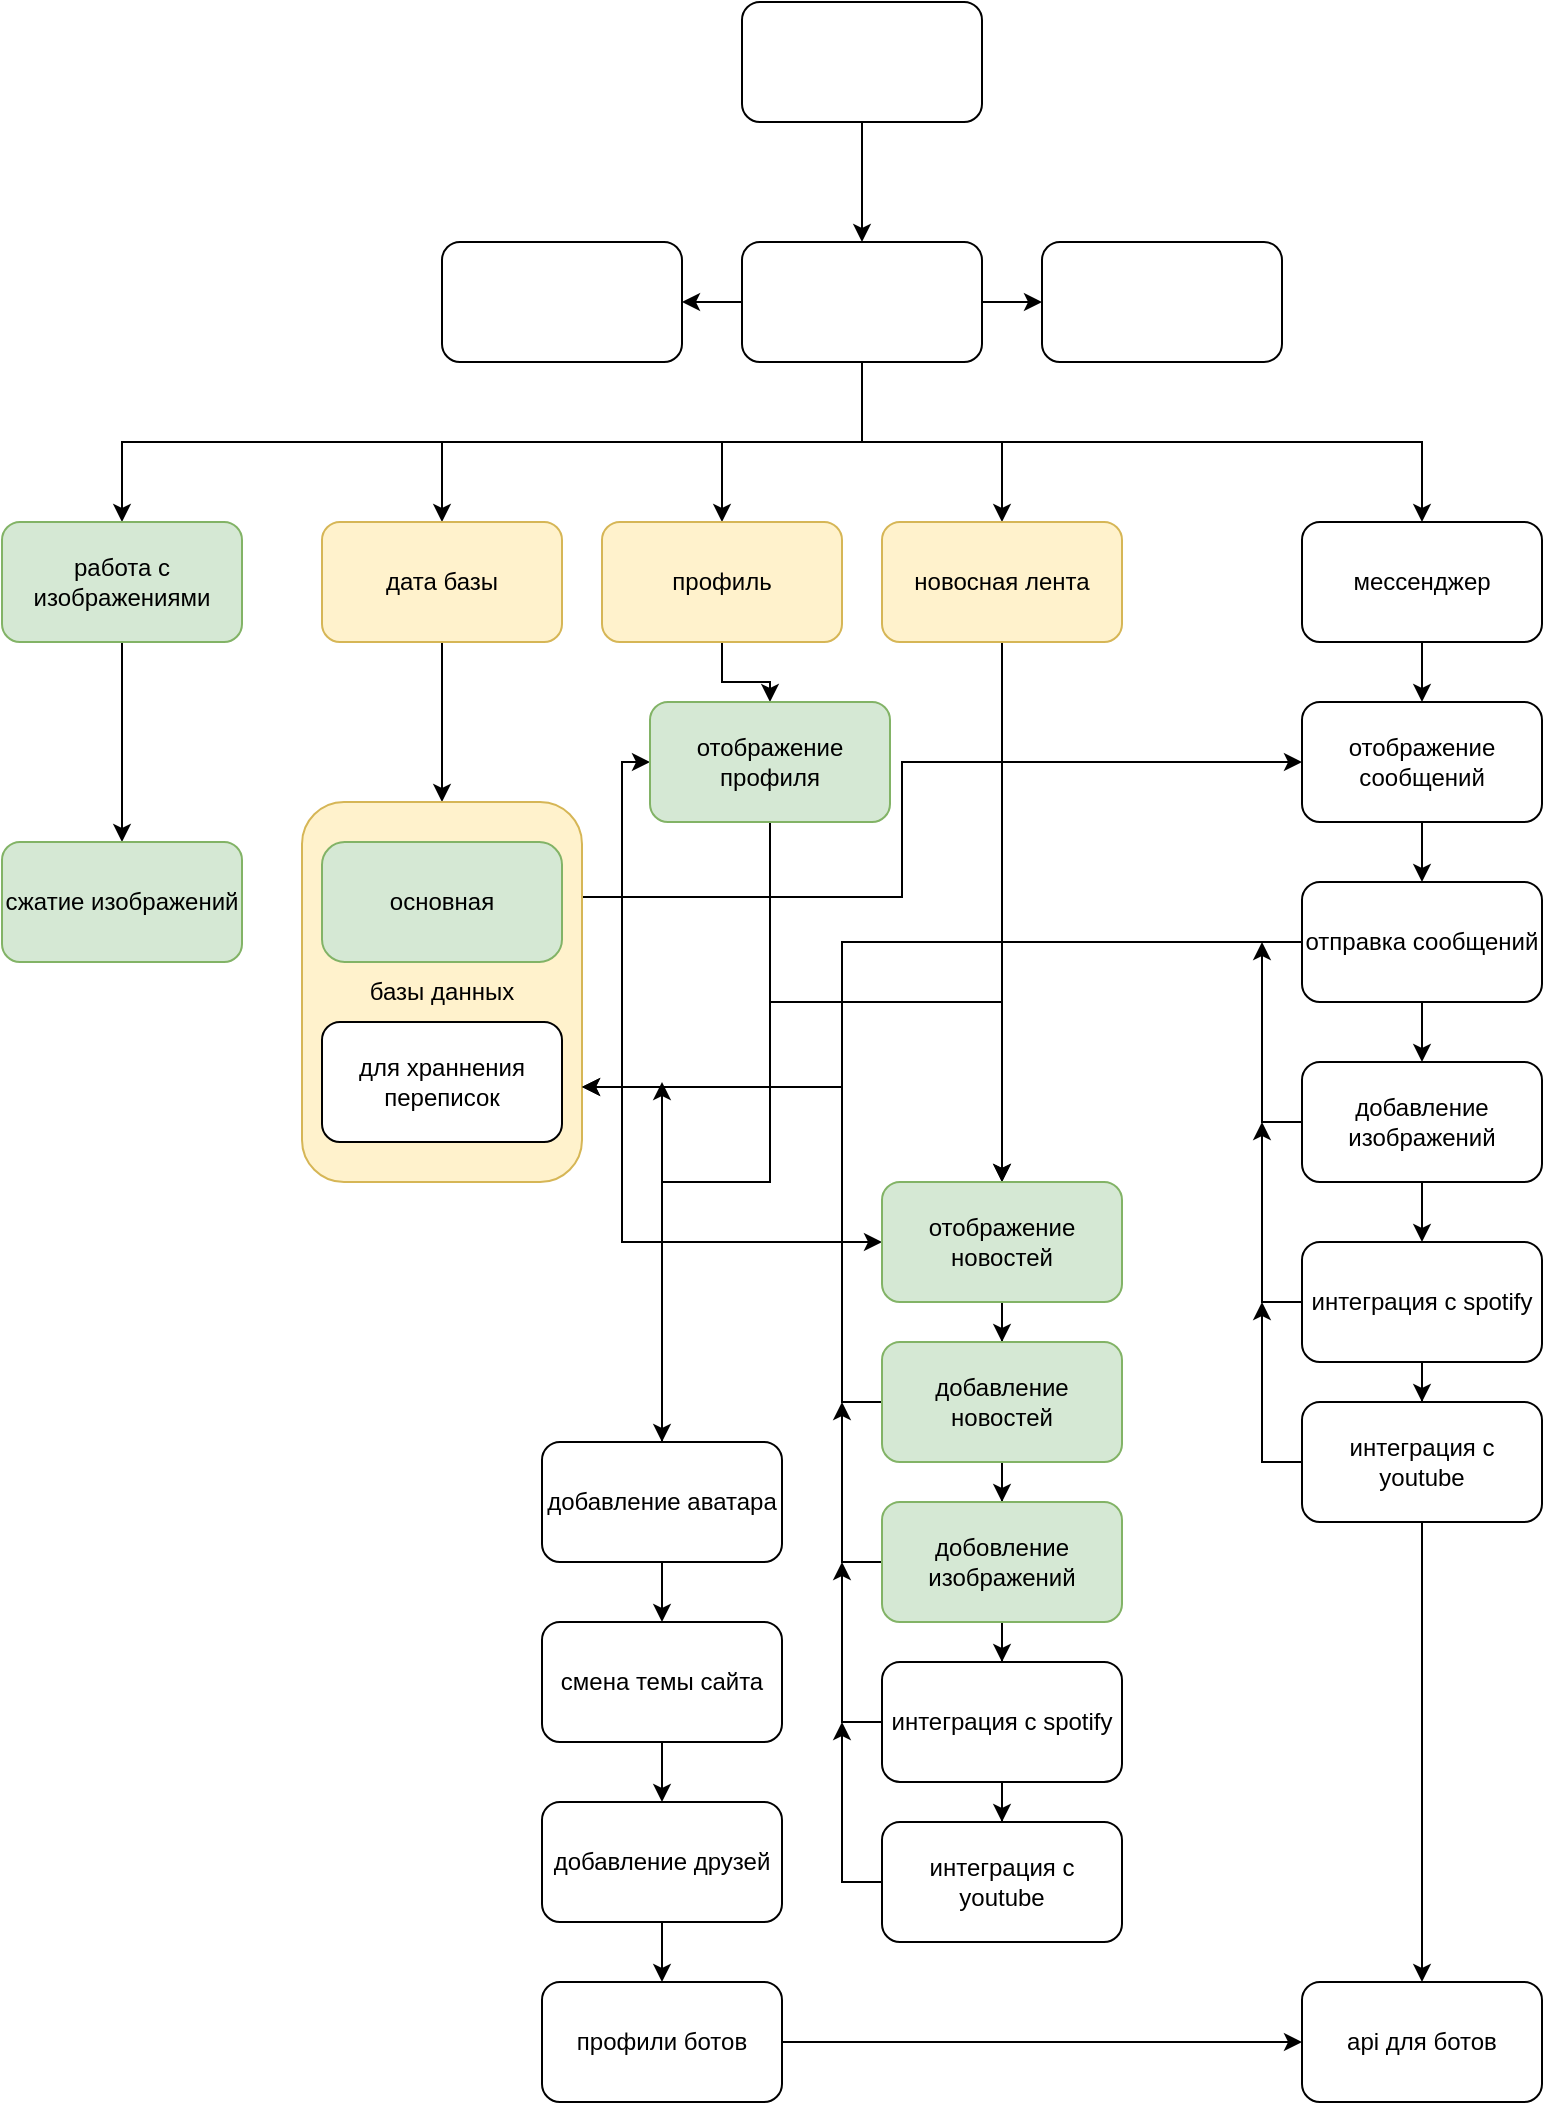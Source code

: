 <mxfile version="17.2.1" type="github">
  <diagram id="anYohrWTvxZmmpcertRa" name="Page-1">
    <mxGraphModel dx="2941" dy="1326" grid="1" gridSize="10" guides="1" tooltips="1" connect="1" arrows="1" fold="1" page="1" pageScale="1" pageWidth="827" pageHeight="1169" math="0" shadow="0">
      <root>
        <mxCell id="0" />
        <mxCell id="1" parent="0" />
        <mxCell id="tKwwfUB_ikjW06GqXjzd-3" value="" style="edgeStyle=orthogonalEdgeStyle;rounded=0;orthogonalLoop=1;jettySize=auto;html=1;" edge="1" parent="1" source="tKwwfUB_ikjW06GqXjzd-1" target="tKwwfUB_ikjW06GqXjzd-2">
          <mxGeometry relative="1" as="geometry" />
        </mxCell>
        <mxCell id="tKwwfUB_ikjW06GqXjzd-1" value="" style="rounded=1;whiteSpace=wrap;html=1;" vertex="1" parent="1">
          <mxGeometry x="340" y="40" width="120" height="60" as="geometry" />
        </mxCell>
        <mxCell id="tKwwfUB_ikjW06GqXjzd-5" value="" style="edgeStyle=orthogonalEdgeStyle;rounded=0;orthogonalLoop=1;jettySize=auto;html=1;" edge="1" parent="1" source="tKwwfUB_ikjW06GqXjzd-2" target="tKwwfUB_ikjW06GqXjzd-4">
          <mxGeometry relative="1" as="geometry" />
        </mxCell>
        <mxCell id="tKwwfUB_ikjW06GqXjzd-7" value="" style="edgeStyle=orthogonalEdgeStyle;rounded=0;orthogonalLoop=1;jettySize=auto;html=1;" edge="1" parent="1" source="tKwwfUB_ikjW06GqXjzd-2" target="tKwwfUB_ikjW06GqXjzd-6">
          <mxGeometry relative="1" as="geometry" />
        </mxCell>
        <mxCell id="tKwwfUB_ikjW06GqXjzd-9" value="" style="edgeStyle=orthogonalEdgeStyle;rounded=0;orthogonalLoop=1;jettySize=auto;html=1;" edge="1" parent="1" source="tKwwfUB_ikjW06GqXjzd-2" target="tKwwfUB_ikjW06GqXjzd-8">
          <mxGeometry relative="1" as="geometry" />
        </mxCell>
        <mxCell id="tKwwfUB_ikjW06GqXjzd-11" value="" style="edgeStyle=orthogonalEdgeStyle;rounded=0;orthogonalLoop=1;jettySize=auto;html=1;" edge="1" parent="1" source="tKwwfUB_ikjW06GqXjzd-2" target="tKwwfUB_ikjW06GqXjzd-10">
          <mxGeometry relative="1" as="geometry">
            <Array as="points">
              <mxPoint x="400" y="260" />
              <mxPoint x="330" y="260" />
            </Array>
          </mxGeometry>
        </mxCell>
        <mxCell id="tKwwfUB_ikjW06GqXjzd-13" style="edgeStyle=orthogonalEdgeStyle;rounded=0;orthogonalLoop=1;jettySize=auto;html=1;exitX=0.5;exitY=1;exitDx=0;exitDy=0;entryX=0.5;entryY=0;entryDx=0;entryDy=0;" edge="1" parent="1" source="tKwwfUB_ikjW06GqXjzd-2" target="tKwwfUB_ikjW06GqXjzd-12">
          <mxGeometry relative="1" as="geometry" />
        </mxCell>
        <mxCell id="tKwwfUB_ikjW06GqXjzd-17" style="edgeStyle=orthogonalEdgeStyle;rounded=0;orthogonalLoop=1;jettySize=auto;html=1;entryX=0.5;entryY=0;entryDx=0;entryDy=0;" edge="1" parent="1" source="tKwwfUB_ikjW06GqXjzd-2" target="tKwwfUB_ikjW06GqXjzd-14">
          <mxGeometry relative="1" as="geometry">
            <Array as="points">
              <mxPoint x="400" y="260" />
              <mxPoint x="190" y="260" />
            </Array>
          </mxGeometry>
        </mxCell>
        <mxCell id="tKwwfUB_ikjW06GqXjzd-88" style="edgeStyle=orthogonalEdgeStyle;rounded=0;orthogonalLoop=1;jettySize=auto;html=1;exitX=0.5;exitY=1;exitDx=0;exitDy=0;entryX=0.5;entryY=0;entryDx=0;entryDy=0;" edge="1" parent="1" source="tKwwfUB_ikjW06GqXjzd-2" target="tKwwfUB_ikjW06GqXjzd-87">
          <mxGeometry relative="1" as="geometry" />
        </mxCell>
        <mxCell id="tKwwfUB_ikjW06GqXjzd-2" value="" style="whiteSpace=wrap;html=1;rounded=1;" vertex="1" parent="1">
          <mxGeometry x="340" y="160" width="120" height="60" as="geometry" />
        </mxCell>
        <mxCell id="tKwwfUB_ikjW06GqXjzd-4" value="" style="whiteSpace=wrap;html=1;rounded=1;" vertex="1" parent="1">
          <mxGeometry x="190" y="160" width="120" height="60" as="geometry" />
        </mxCell>
        <mxCell id="tKwwfUB_ikjW06GqXjzd-6" value="" style="whiteSpace=wrap;html=1;rounded=1;" vertex="1" parent="1">
          <mxGeometry x="490" y="160" width="120" height="60" as="geometry" />
        </mxCell>
        <mxCell id="tKwwfUB_ikjW06GqXjzd-31" style="edgeStyle=orthogonalEdgeStyle;rounded=0;orthogonalLoop=1;jettySize=auto;html=1;entryX=0.5;entryY=0;entryDx=0;entryDy=0;" edge="1" parent="1" source="tKwwfUB_ikjW06GqXjzd-8" target="tKwwfUB_ikjW06GqXjzd-25">
          <mxGeometry relative="1" as="geometry">
            <Array as="points">
              <mxPoint x="470" y="470" />
              <mxPoint x="470" y="470" />
            </Array>
          </mxGeometry>
        </mxCell>
        <mxCell id="tKwwfUB_ikjW06GqXjzd-8" value="новосная лента" style="whiteSpace=wrap;html=1;rounded=1;fillColor=#fff2cc;strokeColor=#d6b656;" vertex="1" parent="1">
          <mxGeometry x="410" y="300" width="120" height="60" as="geometry" />
        </mxCell>
        <mxCell id="tKwwfUB_ikjW06GqXjzd-23" value="" style="edgeStyle=orthogonalEdgeStyle;rounded=0;orthogonalLoop=1;jettySize=auto;html=1;" edge="1" parent="1" source="tKwwfUB_ikjW06GqXjzd-10" target="tKwwfUB_ikjW06GqXjzd-22">
          <mxGeometry relative="1" as="geometry" />
        </mxCell>
        <mxCell id="tKwwfUB_ikjW06GqXjzd-10" value="профиль" style="whiteSpace=wrap;html=1;rounded=1;fillColor=#fff2cc;strokeColor=#d6b656;" vertex="1" parent="1">
          <mxGeometry x="270" y="300" width="120" height="60" as="geometry" />
        </mxCell>
        <mxCell id="tKwwfUB_ikjW06GqXjzd-44" value="" style="edgeStyle=orthogonalEdgeStyle;rounded=0;orthogonalLoop=1;jettySize=auto;html=1;" edge="1" parent="1" source="tKwwfUB_ikjW06GqXjzd-12" target="tKwwfUB_ikjW06GqXjzd-43">
          <mxGeometry relative="1" as="geometry" />
        </mxCell>
        <mxCell id="tKwwfUB_ikjW06GqXjzd-12" value="мессенджер" style="whiteSpace=wrap;html=1;rounded=1;" vertex="1" parent="1">
          <mxGeometry x="620" y="300" width="120" height="60" as="geometry" />
        </mxCell>
        <mxCell id="tKwwfUB_ikjW06GqXjzd-19" value="" style="edgeStyle=orthogonalEdgeStyle;rounded=0;orthogonalLoop=1;jettySize=auto;html=1;" edge="1" parent="1" source="tKwwfUB_ikjW06GqXjzd-14" target="tKwwfUB_ikjW06GqXjzd-18">
          <mxGeometry relative="1" as="geometry" />
        </mxCell>
        <mxCell id="tKwwfUB_ikjW06GqXjzd-14" value="дата базы" style="whiteSpace=wrap;html=1;rounded=1;fillColor=#fff2cc;strokeColor=#d6b656;" vertex="1" parent="1">
          <mxGeometry x="130" y="300" width="120" height="60" as="geometry" />
        </mxCell>
        <mxCell id="tKwwfUB_ikjW06GqXjzd-59" style="edgeStyle=orthogonalEdgeStyle;rounded=0;orthogonalLoop=1;jettySize=auto;html=1;exitX=1;exitY=0.25;exitDx=0;exitDy=0;entryX=0;entryY=0.5;entryDx=0;entryDy=0;" edge="1" parent="1" source="tKwwfUB_ikjW06GqXjzd-18" target="tKwwfUB_ikjW06GqXjzd-22">
          <mxGeometry relative="1" as="geometry" />
        </mxCell>
        <mxCell id="tKwwfUB_ikjW06GqXjzd-60" style="edgeStyle=orthogonalEdgeStyle;rounded=0;orthogonalLoop=1;jettySize=auto;html=1;exitX=1;exitY=0.25;exitDx=0;exitDy=0;entryX=0;entryY=0.5;entryDx=0;entryDy=0;" edge="1" parent="1" source="tKwwfUB_ikjW06GqXjzd-18" target="tKwwfUB_ikjW06GqXjzd-43">
          <mxGeometry relative="1" as="geometry">
            <Array as="points">
              <mxPoint x="420" y="488" />
              <mxPoint x="420" y="420" />
            </Array>
          </mxGeometry>
        </mxCell>
        <mxCell id="tKwwfUB_ikjW06GqXjzd-61" style="edgeStyle=orthogonalEdgeStyle;rounded=0;orthogonalLoop=1;jettySize=auto;html=1;exitX=1;exitY=0.25;exitDx=0;exitDy=0;entryX=0;entryY=0.5;entryDx=0;entryDy=0;" edge="1" parent="1" source="tKwwfUB_ikjW06GqXjzd-18" target="tKwwfUB_ikjW06GqXjzd-25">
          <mxGeometry relative="1" as="geometry">
            <Array as="points">
              <mxPoint x="280" y="488" />
              <mxPoint x="280" y="660" />
            </Array>
          </mxGeometry>
        </mxCell>
        <mxCell id="tKwwfUB_ikjW06GqXjzd-18" value="базы данных" style="whiteSpace=wrap;html=1;rounded=1;fillColor=#fff2cc;strokeColor=#d6b656;" vertex="1" parent="1">
          <mxGeometry x="120" y="440" width="140" height="190" as="geometry" />
        </mxCell>
        <mxCell id="tKwwfUB_ikjW06GqXjzd-20" value="основная" style="rounded=1;whiteSpace=wrap;html=1;fillColor=#d5e8d4;strokeColor=#82b366;arcSize=19;" vertex="1" parent="1">
          <mxGeometry x="130" y="460" width="120" height="60" as="geometry" />
        </mxCell>
        <mxCell id="tKwwfUB_ikjW06GqXjzd-21" value="для храннения переписок" style="rounded=1;whiteSpace=wrap;html=1;" vertex="1" parent="1">
          <mxGeometry x="130" y="550" width="120" height="60" as="geometry" />
        </mxCell>
        <mxCell id="tKwwfUB_ikjW06GqXjzd-26" value="" style="edgeStyle=orthogonalEdgeStyle;rounded=0;orthogonalLoop=1;jettySize=auto;html=1;" edge="1" parent="1" source="tKwwfUB_ikjW06GqXjzd-22" target="tKwwfUB_ikjW06GqXjzd-25">
          <mxGeometry relative="1" as="geometry" />
        </mxCell>
        <mxCell id="tKwwfUB_ikjW06GqXjzd-36" style="edgeStyle=orthogonalEdgeStyle;rounded=0;orthogonalLoop=1;jettySize=auto;html=1;entryX=0.5;entryY=0;entryDx=0;entryDy=0;" edge="1" parent="1" source="tKwwfUB_ikjW06GqXjzd-22" target="tKwwfUB_ikjW06GqXjzd-37">
          <mxGeometry relative="1" as="geometry">
            <mxPoint x="354" y="680" as="targetPoint" />
            <Array as="points">
              <mxPoint x="354" y="630" />
              <mxPoint x="300" y="630" />
            </Array>
          </mxGeometry>
        </mxCell>
        <mxCell id="tKwwfUB_ikjW06GqXjzd-22" value="отображение профиля" style="rounded=1;whiteSpace=wrap;html=1;fillColor=#d5e8d4;strokeColor=#82b366;" vertex="1" parent="1">
          <mxGeometry x="294" y="390" width="120" height="60" as="geometry" />
        </mxCell>
        <mxCell id="tKwwfUB_ikjW06GqXjzd-30" value="" style="edgeStyle=orthogonalEdgeStyle;rounded=0;orthogonalLoop=1;jettySize=auto;html=1;" edge="1" parent="1" source="tKwwfUB_ikjW06GqXjzd-25" target="tKwwfUB_ikjW06GqXjzd-29">
          <mxGeometry relative="1" as="geometry" />
        </mxCell>
        <mxCell id="tKwwfUB_ikjW06GqXjzd-25" value="отображение новостей" style="whiteSpace=wrap;html=1;rounded=1;fillColor=#d5e8d4;strokeColor=#82b366;" vertex="1" parent="1">
          <mxGeometry x="410" y="630" width="120" height="60" as="geometry" />
        </mxCell>
        <mxCell id="tKwwfUB_ikjW06GqXjzd-35" value="" style="edgeStyle=orthogonalEdgeStyle;rounded=0;orthogonalLoop=1;jettySize=auto;html=1;" edge="1" parent="1" source="tKwwfUB_ikjW06GqXjzd-29" target="tKwwfUB_ikjW06GqXjzd-34">
          <mxGeometry relative="1" as="geometry" />
        </mxCell>
        <mxCell id="tKwwfUB_ikjW06GqXjzd-62" style="edgeStyle=orthogonalEdgeStyle;rounded=0;orthogonalLoop=1;jettySize=auto;html=1;exitX=0;exitY=0.5;exitDx=0;exitDy=0;entryX=1;entryY=0.75;entryDx=0;entryDy=0;" edge="1" parent="1" source="tKwwfUB_ikjW06GqXjzd-29" target="tKwwfUB_ikjW06GqXjzd-18">
          <mxGeometry relative="1" as="geometry">
            <Array as="points">
              <mxPoint x="390" y="740" />
              <mxPoint x="390" y="583" />
            </Array>
          </mxGeometry>
        </mxCell>
        <mxCell id="tKwwfUB_ikjW06GqXjzd-29" value="добавление новостей" style="whiteSpace=wrap;html=1;rounded=1;fillColor=#d5e8d4;strokeColor=#82b366;" vertex="1" parent="1">
          <mxGeometry x="410" y="710" width="120" height="60" as="geometry" />
        </mxCell>
        <mxCell id="tKwwfUB_ikjW06GqXjzd-40" value="" style="edgeStyle=orthogonalEdgeStyle;rounded=0;orthogonalLoop=1;jettySize=auto;html=1;" edge="1" parent="1" source="tKwwfUB_ikjW06GqXjzd-34" target="tKwwfUB_ikjW06GqXjzd-39">
          <mxGeometry relative="1" as="geometry" />
        </mxCell>
        <mxCell id="tKwwfUB_ikjW06GqXjzd-63" style="edgeStyle=orthogonalEdgeStyle;rounded=0;orthogonalLoop=1;jettySize=auto;html=1;exitX=0;exitY=0.5;exitDx=0;exitDy=0;" edge="1" parent="1" source="tKwwfUB_ikjW06GqXjzd-34">
          <mxGeometry relative="1" as="geometry">
            <mxPoint x="390" y="740" as="targetPoint" />
          </mxGeometry>
        </mxCell>
        <mxCell id="tKwwfUB_ikjW06GqXjzd-34" value="добовление изображений" style="whiteSpace=wrap;html=1;rounded=1;fillColor=#d5e8d4;strokeColor=#82b366;" vertex="1" parent="1">
          <mxGeometry x="410" y="790" width="120" height="60" as="geometry" />
        </mxCell>
        <mxCell id="tKwwfUB_ikjW06GqXjzd-66" style="edgeStyle=orthogonalEdgeStyle;rounded=0;orthogonalLoop=1;jettySize=auto;html=1;" edge="1" parent="1" source="tKwwfUB_ikjW06GqXjzd-37">
          <mxGeometry relative="1" as="geometry">
            <mxPoint x="300" y="580" as="targetPoint" />
          </mxGeometry>
        </mxCell>
        <mxCell id="tKwwfUB_ikjW06GqXjzd-78" value="" style="edgeStyle=orthogonalEdgeStyle;rounded=0;orthogonalLoop=1;jettySize=auto;html=1;" edge="1" parent="1" source="tKwwfUB_ikjW06GqXjzd-37" target="tKwwfUB_ikjW06GqXjzd-77">
          <mxGeometry relative="1" as="geometry" />
        </mxCell>
        <mxCell id="tKwwfUB_ikjW06GqXjzd-37" value="добавление аватара" style="rounded=1;whiteSpace=wrap;html=1;" vertex="1" parent="1">
          <mxGeometry x="240" y="760" width="120" height="60" as="geometry" />
        </mxCell>
        <mxCell id="tKwwfUB_ikjW06GqXjzd-42" value="" style="edgeStyle=orthogonalEdgeStyle;rounded=0;orthogonalLoop=1;jettySize=auto;html=1;" edge="1" parent="1" source="tKwwfUB_ikjW06GqXjzd-39" target="tKwwfUB_ikjW06GqXjzd-41">
          <mxGeometry relative="1" as="geometry" />
        </mxCell>
        <mxCell id="tKwwfUB_ikjW06GqXjzd-64" style="edgeStyle=orthogonalEdgeStyle;rounded=0;orthogonalLoop=1;jettySize=auto;html=1;exitX=0;exitY=0.5;exitDx=0;exitDy=0;" edge="1" parent="1" source="tKwwfUB_ikjW06GqXjzd-39">
          <mxGeometry relative="1" as="geometry">
            <mxPoint x="390" y="820" as="targetPoint" />
          </mxGeometry>
        </mxCell>
        <mxCell id="tKwwfUB_ikjW06GqXjzd-39" value="интеграция с spotify" style="whiteSpace=wrap;html=1;rounded=1;" vertex="1" parent="1">
          <mxGeometry x="410" y="870" width="120" height="60" as="geometry" />
        </mxCell>
        <mxCell id="tKwwfUB_ikjW06GqXjzd-65" style="edgeStyle=orthogonalEdgeStyle;rounded=0;orthogonalLoop=1;jettySize=auto;html=1;exitX=0;exitY=0.5;exitDx=0;exitDy=0;" edge="1" parent="1" source="tKwwfUB_ikjW06GqXjzd-41">
          <mxGeometry relative="1" as="geometry">
            <mxPoint x="390" y="900" as="targetPoint" />
          </mxGeometry>
        </mxCell>
        <mxCell id="tKwwfUB_ikjW06GqXjzd-41" value="интеграция с youtube" style="whiteSpace=wrap;html=1;rounded=1;" vertex="1" parent="1">
          <mxGeometry x="410" y="950" width="120" height="60" as="geometry" />
        </mxCell>
        <mxCell id="tKwwfUB_ikjW06GqXjzd-46" value="" style="edgeStyle=orthogonalEdgeStyle;rounded=0;orthogonalLoop=1;jettySize=auto;html=1;" edge="1" parent="1" source="tKwwfUB_ikjW06GqXjzd-43" target="tKwwfUB_ikjW06GqXjzd-45">
          <mxGeometry relative="1" as="geometry" />
        </mxCell>
        <mxCell id="tKwwfUB_ikjW06GqXjzd-43" value="отображение сообщений" style="whiteSpace=wrap;html=1;rounded=1;" vertex="1" parent="1">
          <mxGeometry x="620" y="390" width="120" height="60" as="geometry" />
        </mxCell>
        <mxCell id="tKwwfUB_ikjW06GqXjzd-48" value="" style="edgeStyle=orthogonalEdgeStyle;rounded=0;orthogonalLoop=1;jettySize=auto;html=1;" edge="1" parent="1" source="tKwwfUB_ikjW06GqXjzd-45" target="tKwwfUB_ikjW06GqXjzd-47">
          <mxGeometry relative="1" as="geometry" />
        </mxCell>
        <mxCell id="tKwwfUB_ikjW06GqXjzd-67" style="edgeStyle=orthogonalEdgeStyle;rounded=0;orthogonalLoop=1;jettySize=auto;html=1;exitX=0;exitY=0.5;exitDx=0;exitDy=0;entryX=1;entryY=0.75;entryDx=0;entryDy=0;" edge="1" parent="1" source="tKwwfUB_ikjW06GqXjzd-45" target="tKwwfUB_ikjW06GqXjzd-18">
          <mxGeometry relative="1" as="geometry">
            <mxPoint x="390" y="580" as="targetPoint" />
            <Array as="points">
              <mxPoint x="390" y="510" />
              <mxPoint x="390" y="583" />
            </Array>
          </mxGeometry>
        </mxCell>
        <mxCell id="tKwwfUB_ikjW06GqXjzd-45" value="отправка сообщений" style="whiteSpace=wrap;html=1;rounded=1;" vertex="1" parent="1">
          <mxGeometry x="620" y="480" width="120" height="60" as="geometry" />
        </mxCell>
        <mxCell id="tKwwfUB_ikjW06GqXjzd-68" style="edgeStyle=orthogonalEdgeStyle;rounded=0;orthogonalLoop=1;jettySize=auto;html=1;exitX=0;exitY=0.5;exitDx=0;exitDy=0;" edge="1" parent="1" source="tKwwfUB_ikjW06GqXjzd-47">
          <mxGeometry relative="1" as="geometry">
            <mxPoint x="600" y="510" as="targetPoint" />
          </mxGeometry>
        </mxCell>
        <mxCell id="tKwwfUB_ikjW06GqXjzd-76" style="edgeStyle=orthogonalEdgeStyle;rounded=0;orthogonalLoop=1;jettySize=auto;html=1;exitX=0.5;exitY=1;exitDx=0;exitDy=0;entryX=0.5;entryY=0;entryDx=0;entryDy=0;" edge="1" parent="1" source="tKwwfUB_ikjW06GqXjzd-47" target="tKwwfUB_ikjW06GqXjzd-71">
          <mxGeometry relative="1" as="geometry" />
        </mxCell>
        <mxCell id="tKwwfUB_ikjW06GqXjzd-47" value="добавление изображений" style="whiteSpace=wrap;html=1;rounded=1;" vertex="1" parent="1">
          <mxGeometry x="620" y="570" width="120" height="60" as="geometry" />
        </mxCell>
        <mxCell id="tKwwfUB_ikjW06GqXjzd-69" style="edgeStyle=orthogonalEdgeStyle;rounded=0;orthogonalLoop=1;jettySize=auto;html=1;exitX=0;exitY=0.5;exitDx=0;exitDy=0;" edge="1" parent="1" source="tKwwfUB_ikjW06GqXjzd-71">
          <mxGeometry relative="1" as="geometry">
            <mxPoint x="600" y="600" as="targetPoint" />
            <mxPoint x="620.0" y="690" as="sourcePoint" />
            <Array as="points">
              <mxPoint x="600" y="690" />
            </Array>
          </mxGeometry>
        </mxCell>
        <mxCell id="tKwwfUB_ikjW06GqXjzd-70" value="" style="edgeStyle=orthogonalEdgeStyle;rounded=0;orthogonalLoop=1;jettySize=auto;html=1;" edge="1" parent="1" source="tKwwfUB_ikjW06GqXjzd-71" target="tKwwfUB_ikjW06GqXjzd-73">
          <mxGeometry relative="1" as="geometry" />
        </mxCell>
        <mxCell id="tKwwfUB_ikjW06GqXjzd-71" value="интеграция с spotify" style="whiteSpace=wrap;html=1;rounded=1;" vertex="1" parent="1">
          <mxGeometry x="620" y="660" width="120" height="60" as="geometry" />
        </mxCell>
        <mxCell id="tKwwfUB_ikjW06GqXjzd-72" style="edgeStyle=orthogonalEdgeStyle;rounded=0;orthogonalLoop=1;jettySize=auto;html=1;exitX=0;exitY=0.5;exitDx=0;exitDy=0;" edge="1" parent="1" source="tKwwfUB_ikjW06GqXjzd-73">
          <mxGeometry relative="1" as="geometry">
            <mxPoint x="600" y="690" as="targetPoint" />
          </mxGeometry>
        </mxCell>
        <mxCell id="tKwwfUB_ikjW06GqXjzd-86" style="edgeStyle=orthogonalEdgeStyle;rounded=0;orthogonalLoop=1;jettySize=auto;html=1;entryX=0.5;entryY=0;entryDx=0;entryDy=0;" edge="1" parent="1" source="tKwwfUB_ikjW06GqXjzd-73" target="tKwwfUB_ikjW06GqXjzd-85">
          <mxGeometry relative="1" as="geometry" />
        </mxCell>
        <mxCell id="tKwwfUB_ikjW06GqXjzd-73" value="интеграция с youtube" style="whiteSpace=wrap;html=1;rounded=1;" vertex="1" parent="1">
          <mxGeometry x="620" y="740" width="120" height="60" as="geometry" />
        </mxCell>
        <mxCell id="tKwwfUB_ikjW06GqXjzd-80" value="" style="edgeStyle=orthogonalEdgeStyle;rounded=0;orthogonalLoop=1;jettySize=auto;html=1;" edge="1" parent="1" source="tKwwfUB_ikjW06GqXjzd-77" target="tKwwfUB_ikjW06GqXjzd-79">
          <mxGeometry relative="1" as="geometry" />
        </mxCell>
        <mxCell id="tKwwfUB_ikjW06GqXjzd-77" value="смена темы сайта" style="whiteSpace=wrap;html=1;rounded=1;" vertex="1" parent="1">
          <mxGeometry x="240" y="850" width="120" height="60" as="geometry" />
        </mxCell>
        <mxCell id="tKwwfUB_ikjW06GqXjzd-83" value="" style="edgeStyle=orthogonalEdgeStyle;rounded=0;orthogonalLoop=1;jettySize=auto;html=1;" edge="1" parent="1" source="tKwwfUB_ikjW06GqXjzd-79" target="tKwwfUB_ikjW06GqXjzd-82">
          <mxGeometry relative="1" as="geometry" />
        </mxCell>
        <mxCell id="tKwwfUB_ikjW06GqXjzd-79" value="добавление друзей" style="whiteSpace=wrap;html=1;rounded=1;" vertex="1" parent="1">
          <mxGeometry x="240" y="940" width="120" height="60" as="geometry" />
        </mxCell>
        <mxCell id="tKwwfUB_ikjW06GqXjzd-84" style="edgeStyle=orthogonalEdgeStyle;rounded=0;orthogonalLoop=1;jettySize=auto;html=1;" edge="1" parent="1" source="tKwwfUB_ikjW06GqXjzd-82" target="tKwwfUB_ikjW06GqXjzd-85">
          <mxGeometry relative="1" as="geometry">
            <mxPoint x="650" y="1060" as="targetPoint" />
          </mxGeometry>
        </mxCell>
        <mxCell id="tKwwfUB_ikjW06GqXjzd-82" value="профили ботов" style="whiteSpace=wrap;html=1;rounded=1;" vertex="1" parent="1">
          <mxGeometry x="240" y="1030" width="120" height="60" as="geometry" />
        </mxCell>
        <mxCell id="tKwwfUB_ikjW06GqXjzd-85" value="api для ботов" style="rounded=1;whiteSpace=wrap;html=1;" vertex="1" parent="1">
          <mxGeometry x="620" y="1030" width="120" height="60" as="geometry" />
        </mxCell>
        <mxCell id="tKwwfUB_ikjW06GqXjzd-89" style="edgeStyle=orthogonalEdgeStyle;rounded=0;orthogonalLoop=1;jettySize=auto;html=1;fillColor=#d5e8d4;strokeColor=#000000;" edge="1" parent="1" source="tKwwfUB_ikjW06GqXjzd-87" target="tKwwfUB_ikjW06GqXjzd-90">
          <mxGeometry relative="1" as="geometry">
            <mxPoint x="30" y="430" as="targetPoint" />
          </mxGeometry>
        </mxCell>
        <mxCell id="tKwwfUB_ikjW06GqXjzd-87" value="работа с изображениями" style="rounded=1;whiteSpace=wrap;html=1;fillColor=#d5e8d4;strokeColor=#82b366;" vertex="1" parent="1">
          <mxGeometry x="-30" y="300" width="120" height="60" as="geometry" />
        </mxCell>
        <mxCell id="tKwwfUB_ikjW06GqXjzd-90" value="сжатие изображений" style="rounded=1;whiteSpace=wrap;html=1;fillColor=#d5e8d4;strokeColor=#82b366;" vertex="1" parent="1">
          <mxGeometry x="-30" y="460" width="120" height="60" as="geometry" />
        </mxCell>
      </root>
    </mxGraphModel>
  </diagram>
</mxfile>
